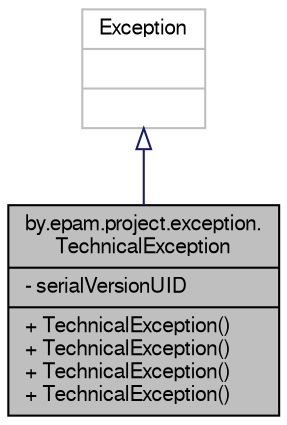 digraph "by.epam.project.exception.TechnicalException"
{
  bgcolor="transparent";
  edge [fontname="FreeSans",fontsize="10",labelfontname="FreeSans",labelfontsize="10"];
  node [fontname="FreeSans",fontsize="10",shape=record];
  Node1 [label="{by.epam.project.exception.\lTechnicalException\n|- serialVersionUID\l|+ TechnicalException()\l+ TechnicalException()\l+ TechnicalException()\l+ TechnicalException()\l}",height=0.2,width=0.4,color="black", fillcolor="grey75", style="filled", fontcolor="black"];
  Node2 -> Node1 [dir="back",color="midnightblue",fontsize="10",style="solid",arrowtail="onormal",fontname="FreeSans"];
  Node2 [label="{Exception\n||}",height=0.2,width=0.4,color="grey75"];
}
